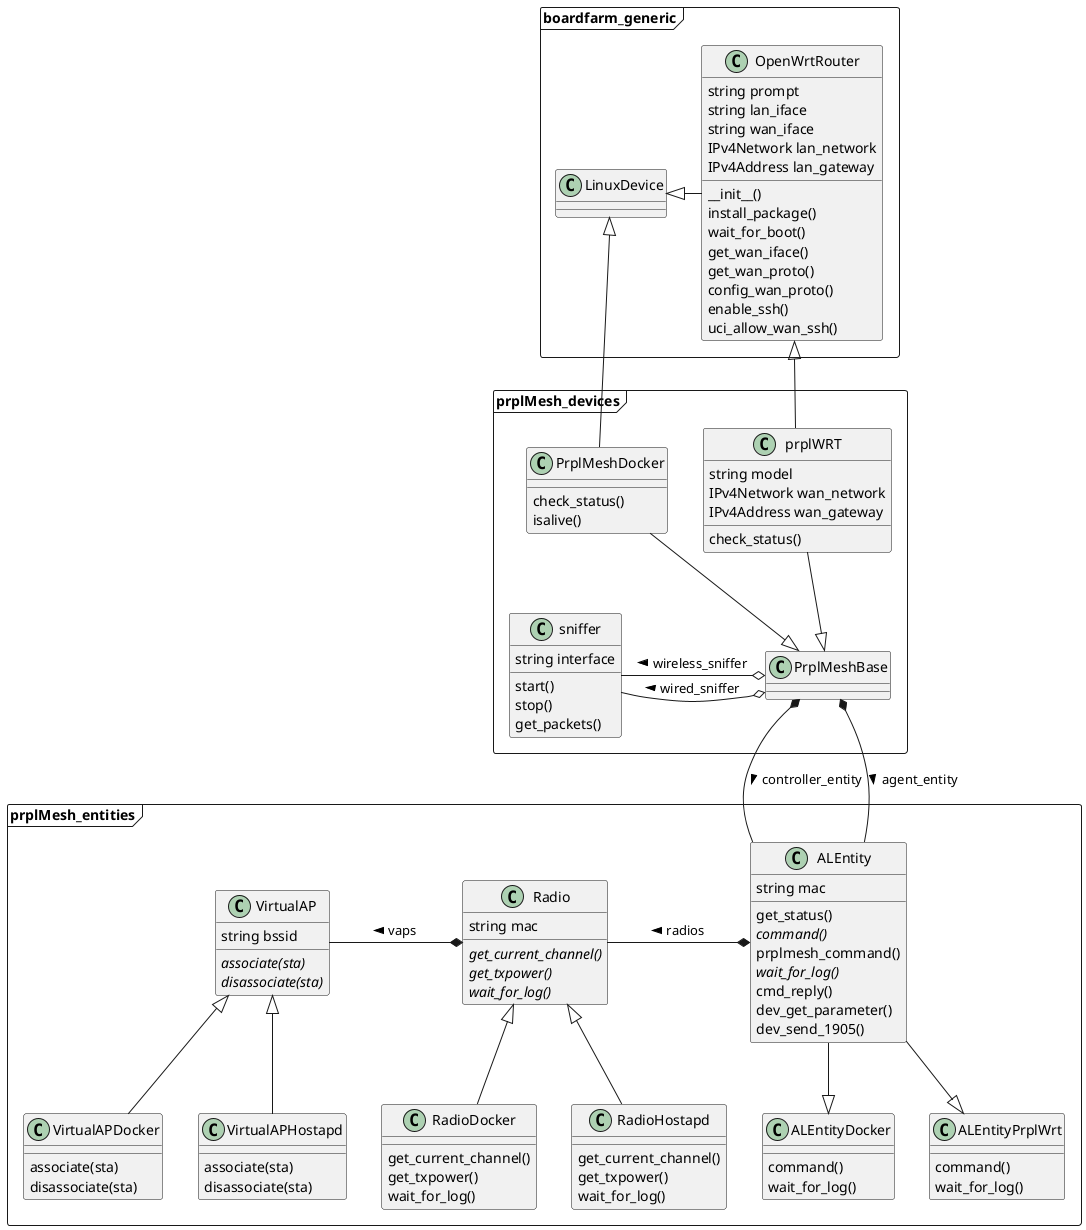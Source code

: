 @startuml
package boardfarm_generic <<Frame>> {

    class LinuxDevice {
    }

    class OpenWrtRouter {
        string prompt
        string lan_iface
        string wan_iface
        IPv4Network lan_network
        IPv4Address lan_gateway

        __init__()
        install_package()
        wait_for_boot()
        get_wan_iface()
        get_wan_proto()
        config_wan_proto()
        enable_ssh()
        uci_allow_wan_ssh()
    }
}

package prplMesh_devices <<Frame>> {

    class prplWRT {
        string model
        IPv4Network wan_network
        IPv4Address wan_gateway

        check_status()
    }

    class PrplMeshBase {
    }

    class PrplMeshDocker {
        check_status()
        isalive()
    }

    class sniffer {
        string interface

        start()
        stop()
        get_packets()
    }
}

package prplMesh_entities <<Frame>> {

    class ALEntity {
        string mac

        get_status()
        {abstract} command()
        prplmesh_command()
        {abstract} wait_for_log()
        cmd_reply()
        dev_get_parameter()
        dev_send_1905()
    }

    class ALEntityDocker {
        command()
        wait_for_log()
    }

    class ALEntityPrplWrt {
        command()
        wait_for_log()
    }

    class Radio {
        string mac

        {abstract} get_current_channel()
        {abstract} get_txpower()
        {abstract} wait_for_log()
    }

    class RadioDocker {
        get_current_channel()
        get_txpower()
        wait_for_log()
    }

    class RadioHostapd {
        get_current_channel()
        get_txpower()
        wait_for_log()
    }

    class VirtualAP {
        string bssid
        {abstract} associate(sta)
        {abstract} disassociate(sta)
    }

    class VirtualAPDocker {
        associate(sta)
        disassociate(sta)
    }

    class VirtualAPHostapd {
        associate(sta)
        disassociate(sta)
    }
}

LinuxDevice <|-right- OpenWrtRouter
OpenWrtRouter <|-- prplWRT
PrplMeshBase *-- ALEntity : > controller_entity
PrplMeshBase *-- ALEntity : > agent_entity
PrplMeshDocker --|> PrplMeshBase
PrplMeshDocker --|> LinuxDevice
prplWRT --|> PrplMeshBase
PrplMeshBase o-left- sniffer : > wired_sniffer
PrplMeshBase o-left- sniffer : > wireless_sniffer
ALEntity --|> ALEntityDocker
ALEntity --|> ALEntityPrplWrt
ALEntity *-left- Radio : > radios
Radio <|-- RadioHostapd
Radio <|-- RadioDocker
Radio *-left- VirtualAP : > vaps
VirtualAP <|-- VirtualAPDocker
VirtualAP <|-- VirtualAPHostapd

@enduml
